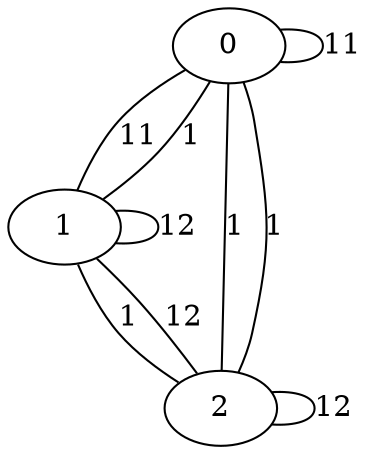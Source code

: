 graph {
0 -- 0 [label = "11"];
0 -- 1 [label = "11"];
0 -- 2 [label = "1"];
1 -- 0 [label = "1"];
1 -- 1 [label = "12"];
1 -- 2 [label = "1"];
2 -- 0 [label = "1"];
2 -- 1 [label = "12"];
2 -- 2 [label = "12"];
}